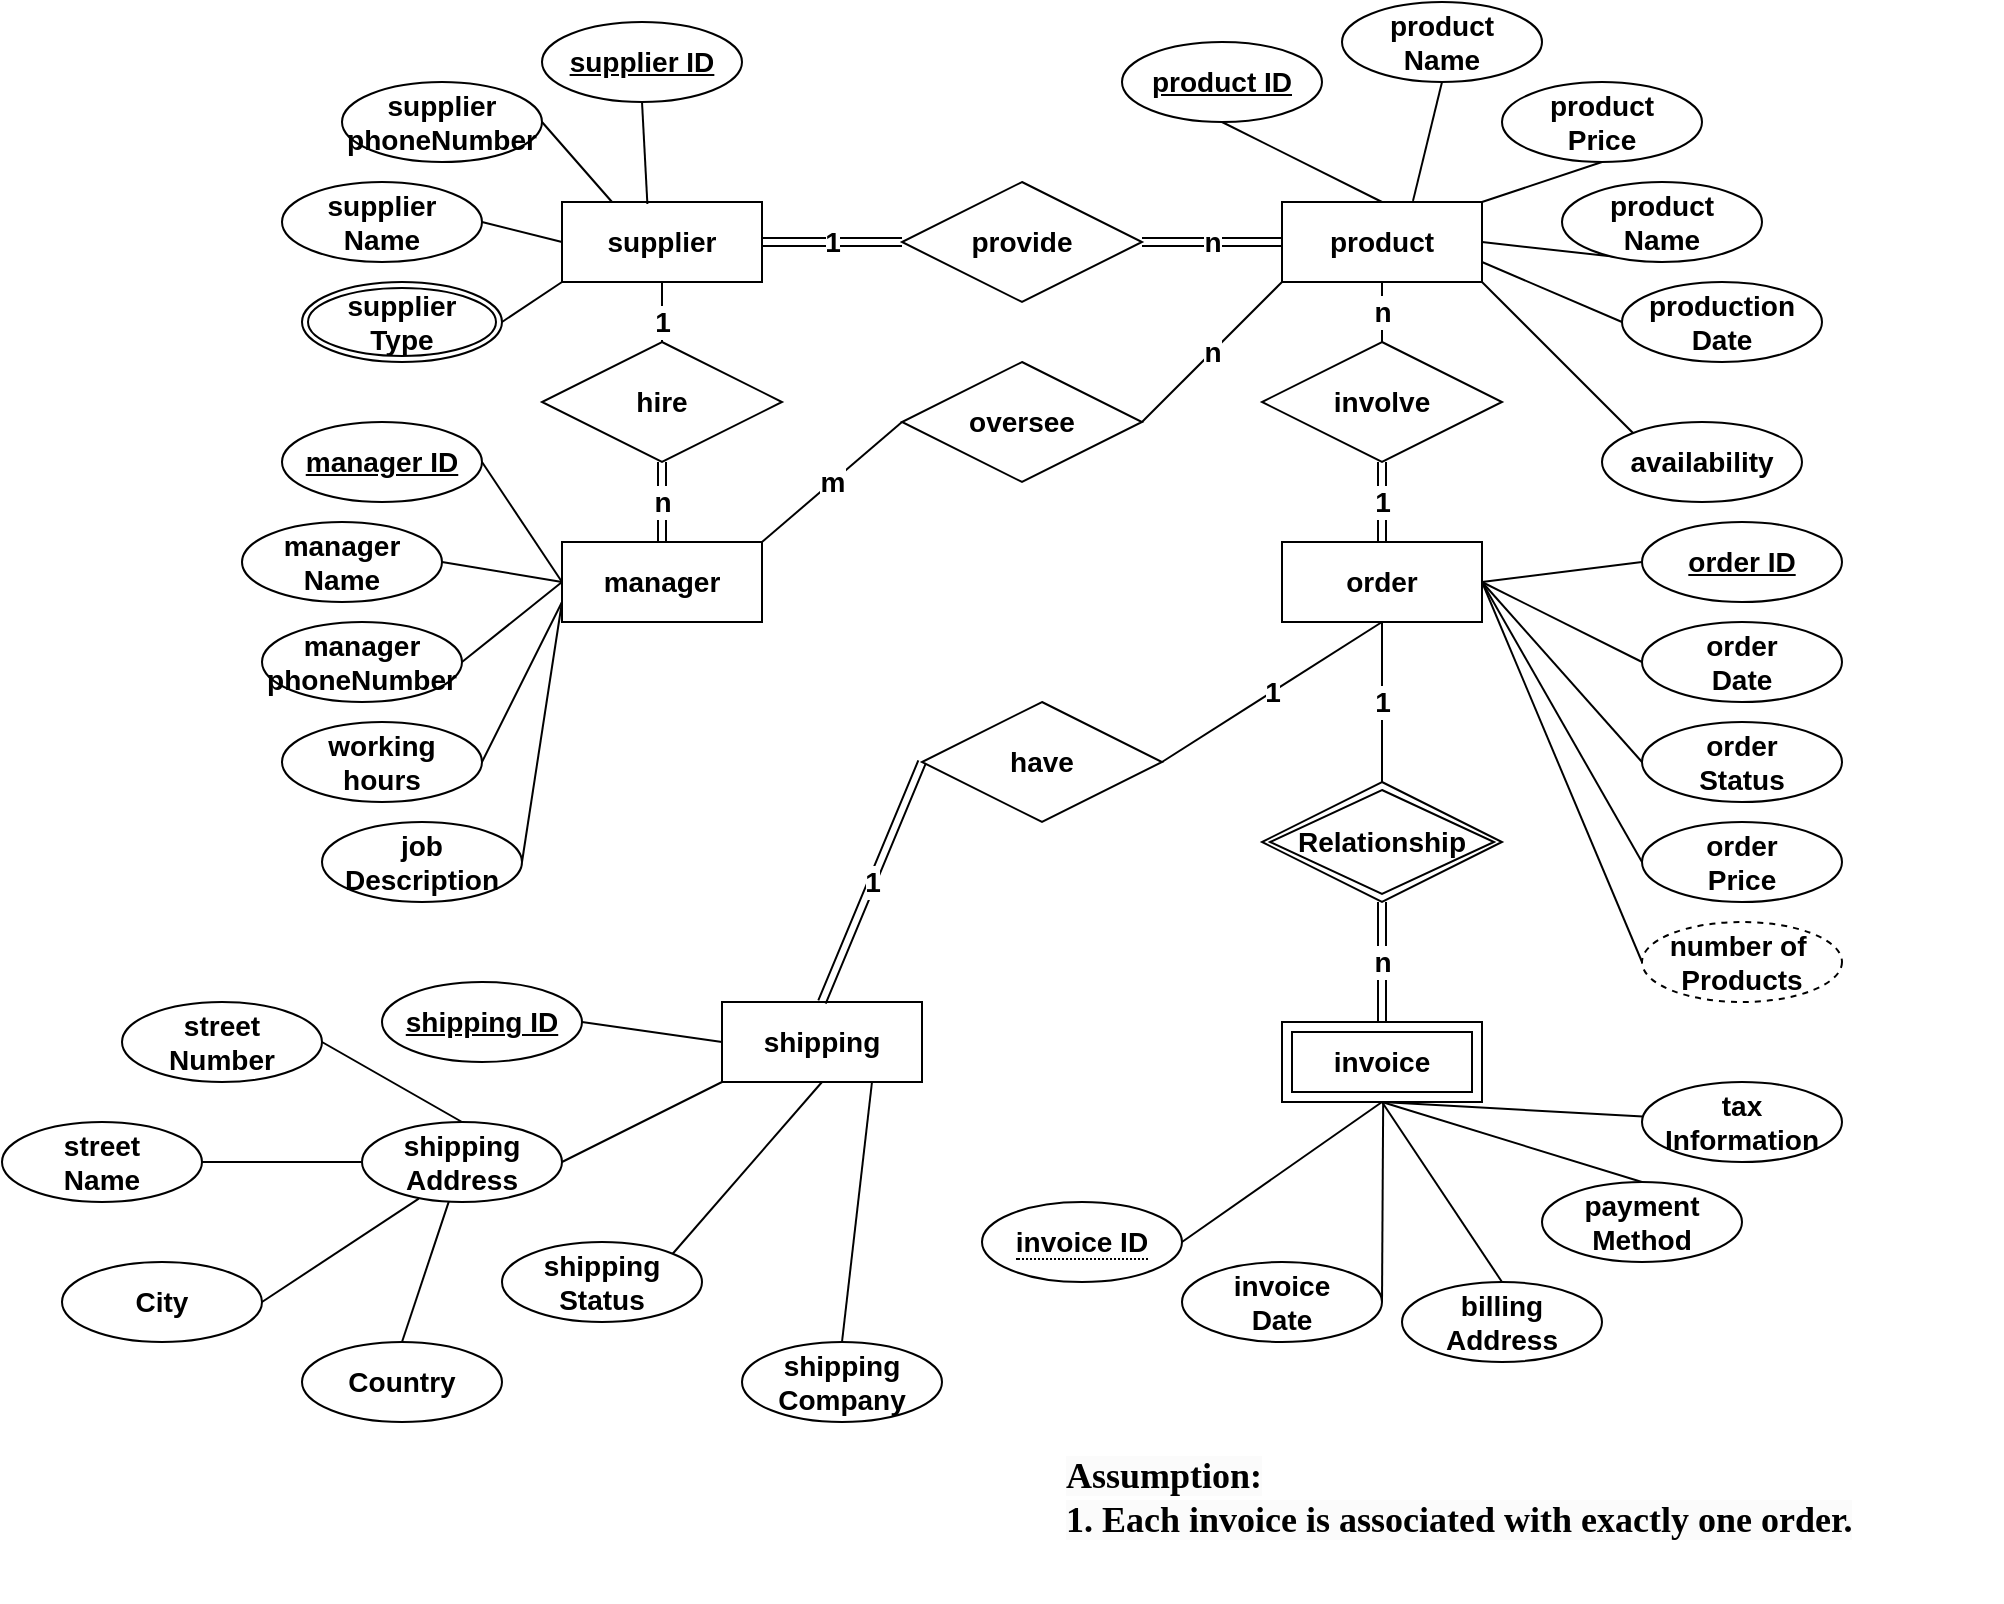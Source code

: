 <mxfile version="21.7.5" type="github" pages="2">
  <diagram id="R2lEEEUBdFMjLlhIrx00" name="Page-1">
    <mxGraphModel dx="2475" dy="772" grid="1" gridSize="10" guides="1" tooltips="1" connect="1" arrows="1" fold="1" page="1" pageScale="1" pageWidth="850" pageHeight="1100" math="0" shadow="0" extFonts="Permanent Marker^https://fonts.googleapis.com/css?family=Permanent+Marker">
      <root>
        <mxCell id="0" />
        <mxCell id="1" parent="0" />
        <mxCell id="DAQjQ1TpRiRI6ORyKptF-26" value="1" style="rounded=0;orthogonalLoop=1;jettySize=auto;html=1;exitX=0.5;exitY=1;exitDx=0;exitDy=0;entryX=0.5;entryY=0;entryDx=0;entryDy=0;endArrow=none;endFill=0;fontStyle=1;fontSize=14;" parent="1" source="DAQjQ1TpRiRI6ORyKptF-2" edge="1">
          <mxGeometry relative="1" as="geometry">
            <mxPoint x="-360" y="280" as="targetPoint" />
          </mxGeometry>
        </mxCell>
        <mxCell id="DAQjQ1TpRiRI6ORyKptF-51" value="1" style="edgeStyle=orthogonalEdgeStyle;rounded=0;orthogonalLoop=1;jettySize=auto;html=1;entryX=0;entryY=0.5;entryDx=0;entryDy=0;endArrow=none;endFill=0;shape=link;fontStyle=1;fontSize=14;" parent="1" source="DAQjQ1TpRiRI6ORyKptF-2" target="DAQjQ1TpRiRI6ORyKptF-8" edge="1">
          <mxGeometry relative="1" as="geometry" />
        </mxCell>
        <mxCell id="DAQjQ1TpRiRI6ORyKptF-2" value="supplier" style="whiteSpace=wrap;html=1;align=center;fontStyle=1;fontSize=14;" parent="1" vertex="1">
          <mxGeometry x="-410" y="200" width="100" height="40" as="geometry" />
        </mxCell>
        <mxCell id="DAQjQ1TpRiRI6ORyKptF-3" value="manager" style="whiteSpace=wrap;html=1;align=center;fontStyle=1;fontSize=14;" parent="1" vertex="1">
          <mxGeometry x="-410" y="370" width="100" height="40" as="geometry" />
        </mxCell>
        <mxCell id="DAQjQ1TpRiRI6ORyKptF-24" value="n" style="rounded=0;orthogonalLoop=1;jettySize=auto;html=1;exitX=0.5;exitY=1;exitDx=0;exitDy=0;endArrow=none;endFill=0;fontStyle=1;fontSize=14;" parent="1" source="DAQjQ1TpRiRI6ORyKptF-4" target="DAQjQ1TpRiRI6ORyKptF-10" edge="1">
          <mxGeometry relative="1" as="geometry" />
        </mxCell>
        <mxCell id="DAQjQ1TpRiRI6ORyKptF-4" value="product" style="whiteSpace=wrap;html=1;align=center;fontStyle=1;fontSize=14;" parent="1" vertex="1">
          <mxGeometry x="-50" y="200" width="100" height="40" as="geometry" />
        </mxCell>
        <mxCell id="DAQjQ1TpRiRI6ORyKptF-17" value="1" style="rounded=0;orthogonalLoop=1;jettySize=auto;html=1;exitX=0.5;exitY=1;exitDx=0;exitDy=0;entryX=1;entryY=0.5;entryDx=0;entryDy=0;endArrow=none;endFill=0;fontStyle=1;fontSize=14;" parent="1" source="DAQjQ1TpRiRI6ORyKptF-5" target="DAQjQ1TpRiRI6ORyKptF-14" edge="1">
          <mxGeometry relative="1" as="geometry" />
        </mxCell>
        <mxCell id="DAQjQ1TpRiRI6ORyKptF-19" value="1" style="rounded=0;orthogonalLoop=1;jettySize=auto;html=1;exitX=0.5;exitY=1;exitDx=0;exitDy=0;endArrow=none;endFill=0;fontStyle=1;fontSize=14;" parent="1" source="DAQjQ1TpRiRI6ORyKptF-5" target="DAQjQ1TpRiRI6ORyKptF-15" edge="1">
          <mxGeometry relative="1" as="geometry" />
        </mxCell>
        <mxCell id="DAQjQ1TpRiRI6ORyKptF-5" value="order" style="whiteSpace=wrap;html=1;align=center;fontStyle=1;fontSize=14;" parent="1" vertex="1">
          <mxGeometry x="-50" y="370" width="100" height="40" as="geometry" />
        </mxCell>
        <mxCell id="DAQjQ1TpRiRI6ORyKptF-6" value="shipping" style="whiteSpace=wrap;html=1;align=center;fontStyle=1;fontSize=14;" parent="1" vertex="1">
          <mxGeometry x="-330" y="600" width="100" height="40" as="geometry" />
        </mxCell>
        <mxCell id="DAQjQ1TpRiRI6ORyKptF-22" value="n" style="rounded=0;orthogonalLoop=1;jettySize=auto;html=1;exitX=1;exitY=0.5;exitDx=0;exitDy=0;entryX=0;entryY=0.5;entryDx=0;entryDy=0;endArrow=none;endFill=0;shape=link;fontStyle=1;fontSize=14;" parent="1" source="DAQjQ1TpRiRI6ORyKptF-8" target="DAQjQ1TpRiRI6ORyKptF-4" edge="1">
          <mxGeometry relative="1" as="geometry" />
        </mxCell>
        <mxCell id="DAQjQ1TpRiRI6ORyKptF-8" value="provide" style="shape=rhombus;perimeter=rhombusPerimeter;whiteSpace=wrap;html=1;align=center;fontStyle=1;fontSize=14;" parent="1" vertex="1">
          <mxGeometry x="-240" y="190" width="120" height="60" as="geometry" />
        </mxCell>
        <mxCell id="DAQjQ1TpRiRI6ORyKptF-27" value="n" style="rounded=0;orthogonalLoop=1;jettySize=auto;html=1;exitX=0.5;exitY=1;exitDx=0;exitDy=0;entryX=0.5;entryY=0;entryDx=0;entryDy=0;endArrow=none;endFill=0;shape=link;fontStyle=1;fontSize=14;" parent="1" source="DAQjQ1TpRiRI6ORyKptF-9" target="DAQjQ1TpRiRI6ORyKptF-3" edge="1">
          <mxGeometry relative="1" as="geometry">
            <mxPoint x="-360" y="340" as="sourcePoint" />
          </mxGeometry>
        </mxCell>
        <mxCell id="DAQjQ1TpRiRI6ORyKptF-9" value="hire" style="shape=rhombus;perimeter=rhombusPerimeter;whiteSpace=wrap;html=1;align=center;fontStyle=1;fontSize=14;" parent="1" vertex="1">
          <mxGeometry x="-420" y="270" width="120" height="60" as="geometry" />
        </mxCell>
        <mxCell id="DAQjQ1TpRiRI6ORyKptF-25" value="1" style="rounded=0;orthogonalLoop=1;jettySize=auto;html=1;exitX=0.5;exitY=1;exitDx=0;exitDy=0;endArrow=none;endFill=0;shape=link;fontStyle=1;fontSize=14;" parent="1" source="DAQjQ1TpRiRI6ORyKptF-10" target="DAQjQ1TpRiRI6ORyKptF-5" edge="1">
          <mxGeometry relative="1" as="geometry" />
        </mxCell>
        <mxCell id="DAQjQ1TpRiRI6ORyKptF-10" value="involve" style="shape=rhombus;perimeter=rhombusPerimeter;whiteSpace=wrap;html=1;align=center;fontStyle=1;fontSize=14;" parent="1" vertex="1">
          <mxGeometry x="-60" y="270" width="120" height="60" as="geometry" />
        </mxCell>
        <mxCell id="DAQjQ1TpRiRI6ORyKptF-12" value="n" style="rounded=0;orthogonalLoop=1;jettySize=auto;html=1;exitX=1;exitY=0.5;exitDx=0;exitDy=0;entryX=0;entryY=1;entryDx=0;entryDy=0;endArrow=none;endFill=0;fontStyle=1;fontSize=14;" parent="1" source="DAQjQ1TpRiRI6ORyKptF-11" target="DAQjQ1TpRiRI6ORyKptF-4" edge="1">
          <mxGeometry relative="1" as="geometry" />
        </mxCell>
        <mxCell id="DAQjQ1TpRiRI6ORyKptF-13" value="m" style="rounded=0;orthogonalLoop=1;jettySize=auto;html=1;exitX=0;exitY=0.5;exitDx=0;exitDy=0;entryX=1;entryY=0;entryDx=0;entryDy=0;endArrow=none;endFill=0;fontStyle=1;fontSize=14;" parent="1" source="DAQjQ1TpRiRI6ORyKptF-11" target="DAQjQ1TpRiRI6ORyKptF-3" edge="1">
          <mxGeometry relative="1" as="geometry" />
        </mxCell>
        <mxCell id="DAQjQ1TpRiRI6ORyKptF-11" value="oversee" style="shape=rhombus;perimeter=rhombusPerimeter;whiteSpace=wrap;html=1;align=center;rotation=0;fontStyle=1;fontSize=14;" parent="1" vertex="1">
          <mxGeometry x="-240" y="280" width="120" height="60" as="geometry" />
        </mxCell>
        <mxCell id="DAQjQ1TpRiRI6ORyKptF-18" value="1" style="rounded=0;orthogonalLoop=1;jettySize=auto;html=1;exitX=0;exitY=0.5;exitDx=0;exitDy=0;entryX=0.5;entryY=0;entryDx=0;entryDy=0;endArrow=none;endFill=0;shape=link;fontStyle=1;fontSize=14;" parent="1" source="DAQjQ1TpRiRI6ORyKptF-14" target="DAQjQ1TpRiRI6ORyKptF-6" edge="1">
          <mxGeometry relative="1" as="geometry" />
        </mxCell>
        <mxCell id="DAQjQ1TpRiRI6ORyKptF-14" value="have" style="shape=rhombus;perimeter=rhombusPerimeter;whiteSpace=wrap;html=1;align=center;rotation=0;fontStyle=1;fontSize=14;" parent="1" vertex="1">
          <mxGeometry x="-230" y="450" width="120" height="60" as="geometry" />
        </mxCell>
        <mxCell id="DAQjQ1TpRiRI6ORyKptF-15" value="Relationship" style="shape=rhombus;double=1;perimeter=rhombusPerimeter;whiteSpace=wrap;html=1;align=center;fontStyle=1;fontSize=14;" parent="1" vertex="1">
          <mxGeometry x="-60" y="490" width="120" height="60" as="geometry" />
        </mxCell>
        <mxCell id="DAQjQ1TpRiRI6ORyKptF-20" value="n" style="rounded=0;orthogonalLoop=1;jettySize=auto;html=1;exitX=0.5;exitY=0;exitDx=0;exitDy=0;entryX=0.5;entryY=1;entryDx=0;entryDy=0;endArrow=none;endFill=0;fontStyle=1;fontSize=14;shape=link;" parent="1" source="DAQjQ1TpRiRI6ORyKptF-16" target="DAQjQ1TpRiRI6ORyKptF-15" edge="1">
          <mxGeometry relative="1" as="geometry">
            <mxPoint as="offset" />
          </mxGeometry>
        </mxCell>
        <mxCell id="DAQjQ1TpRiRI6ORyKptF-16" value="invoice" style="shape=ext;margin=3;double=1;whiteSpace=wrap;html=1;align=center;fontStyle=1;fontSize=14;" parent="1" vertex="1">
          <mxGeometry x="-50" y="610" width="100" height="40" as="geometry" />
        </mxCell>
        <mxCell id="DAQjQ1TpRiRI6ORyKptF-33" style="rounded=0;orthogonalLoop=1;jettySize=auto;html=1;exitX=1;exitY=0.5;exitDx=0;exitDy=0;endArrow=none;endFill=0;entryX=0.25;entryY=0;entryDx=0;entryDy=0;fontStyle=1;fontSize=14;" parent="1" source="DAQjQ1TpRiRI6ORyKptF-28" target="DAQjQ1TpRiRI6ORyKptF-2" edge="1">
          <mxGeometry relative="1" as="geometry">
            <mxPoint x="-360" y="200" as="targetPoint" />
          </mxGeometry>
        </mxCell>
        <mxCell id="DAQjQ1TpRiRI6ORyKptF-28" value="supplier&lt;br style=&quot;font-size: 14px;&quot;&gt;phoneNumber" style="ellipse;whiteSpace=wrap;html=1;align=center;fontStyle=1;fontSize=14;" parent="1" vertex="1">
          <mxGeometry x="-520" y="140" width="100" height="40" as="geometry" />
        </mxCell>
        <mxCell id="DAQjQ1TpRiRI6ORyKptF-32" style="rounded=0;orthogonalLoop=1;jettySize=auto;html=1;exitX=0.5;exitY=1;exitDx=0;exitDy=0;endArrow=none;endFill=0;entryX=0.427;entryY=0.025;entryDx=0;entryDy=0;entryPerimeter=0;fontStyle=1;fontSize=14;" parent="1" source="DAQjQ1TpRiRI6ORyKptF-29" target="DAQjQ1TpRiRI6ORyKptF-2" edge="1">
          <mxGeometry relative="1" as="geometry">
            <mxPoint x="-370" y="190" as="targetPoint" />
          </mxGeometry>
        </mxCell>
        <mxCell id="DAQjQ1TpRiRI6ORyKptF-29" value="supplier ID" style="ellipse;whiteSpace=wrap;html=1;align=center;fontStyle=5;fontSize=14;" parent="1" vertex="1">
          <mxGeometry x="-420" y="110" width="100" height="40" as="geometry" />
        </mxCell>
        <mxCell id="DAQjQ1TpRiRI6ORyKptF-34" style="rounded=0;orthogonalLoop=1;jettySize=auto;html=1;exitX=1;exitY=0.5;exitDx=0;exitDy=0;entryX=0;entryY=0.5;entryDx=0;entryDy=0;endArrow=none;endFill=0;fontStyle=1;fontSize=14;" parent="1" source="DAQjQ1TpRiRI6ORyKptF-30" target="DAQjQ1TpRiRI6ORyKptF-2" edge="1">
          <mxGeometry relative="1" as="geometry" />
        </mxCell>
        <mxCell id="DAQjQ1TpRiRI6ORyKptF-30" value="supplier&lt;br style=&quot;font-size: 14px;&quot;&gt;Name" style="ellipse;whiteSpace=wrap;html=1;align=center;fontStyle=1;fontSize=14;" parent="1" vertex="1">
          <mxGeometry x="-550" y="190" width="100" height="40" as="geometry" />
        </mxCell>
        <mxCell id="DAQjQ1TpRiRI6ORyKptF-35" style="rounded=0;orthogonalLoop=1;jettySize=auto;html=1;exitX=1;exitY=0.5;exitDx=0;exitDy=0;entryX=0;entryY=1;entryDx=0;entryDy=0;endArrow=none;endFill=0;fontStyle=1;fontSize=14;" parent="1" target="DAQjQ1TpRiRI6ORyKptF-2" edge="1">
          <mxGeometry relative="1" as="geometry">
            <mxPoint x="-440" y="260" as="sourcePoint" />
          </mxGeometry>
        </mxCell>
        <mxCell id="DAQjQ1TpRiRI6ORyKptF-58" style="rounded=0;orthogonalLoop=1;jettySize=auto;html=1;exitX=1;exitY=0.5;exitDx=0;exitDy=0;entryX=0;entryY=0.5;entryDx=0;entryDy=0;endArrow=none;endFill=0;fontStyle=1;fontSize=14;" parent="1" source="DAQjQ1TpRiRI6ORyKptF-45" target="DAQjQ1TpRiRI6ORyKptF-3" edge="1">
          <mxGeometry relative="1" as="geometry" />
        </mxCell>
        <mxCell id="DAQjQ1TpRiRI6ORyKptF-45" value="manager ID" style="ellipse;whiteSpace=wrap;html=1;align=center;fontStyle=5;fontSize=14;" parent="1" vertex="1">
          <mxGeometry x="-550" y="310" width="100" height="40" as="geometry" />
        </mxCell>
        <mxCell id="DAQjQ1TpRiRI6ORyKptF-59" style="rounded=0;orthogonalLoop=1;jettySize=auto;html=1;exitX=1;exitY=0.5;exitDx=0;exitDy=0;endArrow=none;endFill=0;fontStyle=1;fontSize=14;" parent="1" source="DAQjQ1TpRiRI6ORyKptF-46" edge="1">
          <mxGeometry relative="1" as="geometry">
            <mxPoint x="-410" y="390" as="targetPoint" />
          </mxGeometry>
        </mxCell>
        <mxCell id="DAQjQ1TpRiRI6ORyKptF-46" value="manager&lt;br style=&quot;font-size: 14px;&quot;&gt;Name" style="ellipse;whiteSpace=wrap;html=1;align=center;fontStyle=1;fontSize=14;" parent="1" vertex="1">
          <mxGeometry x="-570" y="360" width="100" height="40" as="geometry" />
        </mxCell>
        <mxCell id="DAQjQ1TpRiRI6ORyKptF-60" style="rounded=0;orthogonalLoop=1;jettySize=auto;html=1;exitX=1;exitY=0.5;exitDx=0;exitDy=0;endArrow=none;endFill=0;fontStyle=1;fontSize=14;" parent="1" source="DAQjQ1TpRiRI6ORyKptF-47" edge="1">
          <mxGeometry relative="1" as="geometry">
            <mxPoint x="-410" y="390" as="targetPoint" />
          </mxGeometry>
        </mxCell>
        <mxCell id="DAQjQ1TpRiRI6ORyKptF-47" value="manager&lt;br style=&quot;font-size: 14px;&quot;&gt;phoneNumber" style="ellipse;whiteSpace=wrap;html=1;align=center;fontStyle=1;fontSize=14;" parent="1" vertex="1">
          <mxGeometry x="-560" y="410" width="100" height="40" as="geometry" />
        </mxCell>
        <mxCell id="DAQjQ1TpRiRI6ORyKptF-61" style="rounded=0;orthogonalLoop=1;jettySize=auto;html=1;exitX=1;exitY=0.5;exitDx=0;exitDy=0;endArrow=none;endFill=0;fontStyle=1;fontSize=14;" parent="1" source="DAQjQ1TpRiRI6ORyKptF-48" edge="1">
          <mxGeometry relative="1" as="geometry">
            <mxPoint x="-410" y="400" as="targetPoint" />
          </mxGeometry>
        </mxCell>
        <mxCell id="DAQjQ1TpRiRI6ORyKptF-48" value="working&lt;br style=&quot;font-size: 14px;&quot;&gt;hours" style="ellipse;whiteSpace=wrap;html=1;align=center;fontStyle=1;fontSize=14;" parent="1" vertex="1">
          <mxGeometry x="-550" y="460" width="100" height="40" as="geometry" />
        </mxCell>
        <mxCell id="DAQjQ1TpRiRI6ORyKptF-62" style="rounded=0;orthogonalLoop=1;jettySize=auto;html=1;exitX=1;exitY=0.5;exitDx=0;exitDy=0;endArrow=none;endFill=0;fontStyle=1;fontSize=14;" parent="1" source="DAQjQ1TpRiRI6ORyKptF-49" edge="1">
          <mxGeometry relative="1" as="geometry">
            <mxPoint x="-410" y="400" as="targetPoint" />
          </mxGeometry>
        </mxCell>
        <mxCell id="DAQjQ1TpRiRI6ORyKptF-49" value="job&lt;br style=&quot;font-size: 14px;&quot;&gt;Description" style="ellipse;whiteSpace=wrap;html=1;align=center;fontStyle=1;fontSize=14;" parent="1" vertex="1">
          <mxGeometry x="-530" y="510" width="100" height="40" as="geometry" />
        </mxCell>
        <mxCell id="DAQjQ1TpRiRI6ORyKptF-71" style="rounded=0;orthogonalLoop=1;jettySize=auto;html=1;exitX=0.5;exitY=1;exitDx=0;exitDy=0;entryX=0.5;entryY=0;entryDx=0;entryDy=0;endArrow=none;endFill=0;fontStyle=1;fontSize=14;" parent="1" source="DAQjQ1TpRiRI6ORyKptF-64" target="DAQjQ1TpRiRI6ORyKptF-4" edge="1">
          <mxGeometry relative="1" as="geometry" />
        </mxCell>
        <mxCell id="DAQjQ1TpRiRI6ORyKptF-64" value="product ID" style="ellipse;whiteSpace=wrap;html=1;align=center;fontStyle=5;fontSize=14;" parent="1" vertex="1">
          <mxGeometry x="-130" y="120" width="100" height="40" as="geometry" />
        </mxCell>
        <mxCell id="DAQjQ1TpRiRI6ORyKptF-72" style="rounded=0;orthogonalLoop=1;jettySize=auto;html=1;exitX=0.5;exitY=1;exitDx=0;exitDy=0;endArrow=none;endFill=0;entryX=0.655;entryY=-0.014;entryDx=0;entryDy=0;entryPerimeter=0;fontStyle=1;fontSize=14;" parent="1" source="DAQjQ1TpRiRI6ORyKptF-66" target="DAQjQ1TpRiRI6ORyKptF-4" edge="1">
          <mxGeometry relative="1" as="geometry">
            <mxPoint y="200" as="targetPoint" />
            <mxPoint x="20" y="140" as="sourcePoint" />
          </mxGeometry>
        </mxCell>
        <mxCell id="DAQjQ1TpRiRI6ORyKptF-66" value="product&lt;br style=&quot;font-size: 14px;&quot;&gt;Name" style="ellipse;whiteSpace=wrap;html=1;align=center;fontStyle=1;fontSize=14;" parent="1" vertex="1">
          <mxGeometry x="-20" y="100" width="100" height="40" as="geometry" />
        </mxCell>
        <mxCell id="DAQjQ1TpRiRI6ORyKptF-76" style="rounded=0;orthogonalLoop=1;jettySize=auto;html=1;exitX=0.5;exitY=1;exitDx=0;exitDy=0;endArrow=none;endFill=0;entryX=1;entryY=1;entryDx=0;entryDy=0;fontStyle=1;fontSize=14;" parent="1" source="DAQjQ1TpRiRI6ORyKptF-67" target="DAQjQ1TpRiRI6ORyKptF-4" edge="1">
          <mxGeometry relative="1" as="geometry">
            <mxPoint x="50" y="210" as="targetPoint" />
          </mxGeometry>
        </mxCell>
        <mxCell id="DAQjQ1TpRiRI6ORyKptF-67" value="availability" style="ellipse;whiteSpace=wrap;html=1;align=center;fontStyle=1;fontSize=14;" parent="1" vertex="1">
          <mxGeometry x="110" y="310" width="100" height="40" as="geometry" />
        </mxCell>
        <mxCell id="DAQjQ1TpRiRI6ORyKptF-73" style="rounded=0;orthogonalLoop=1;jettySize=auto;html=1;exitX=0.5;exitY=1;exitDx=0;exitDy=0;endArrow=none;endFill=0;fontStyle=1;fontSize=14;" parent="1" source="DAQjQ1TpRiRI6ORyKptF-68" edge="1">
          <mxGeometry relative="1" as="geometry">
            <mxPoint x="50" y="200" as="targetPoint" />
          </mxGeometry>
        </mxCell>
        <mxCell id="DAQjQ1TpRiRI6ORyKptF-68" value="product&lt;br style=&quot;font-size: 14px;&quot;&gt;Price" style="ellipse;whiteSpace=wrap;html=1;align=center;fontStyle=1;fontSize=14;" parent="1" vertex="1">
          <mxGeometry x="60" y="140" width="100" height="40" as="geometry" />
        </mxCell>
        <mxCell id="DAQjQ1TpRiRI6ORyKptF-74" style="rounded=0;orthogonalLoop=1;jettySize=auto;html=1;exitX=0.5;exitY=1;exitDx=0;exitDy=0;entryX=1;entryY=0.5;entryDx=0;entryDy=0;endArrow=none;endFill=0;fontStyle=1;fontSize=14;" parent="1" source="DAQjQ1TpRiRI6ORyKptF-69" target="DAQjQ1TpRiRI6ORyKptF-4" edge="1">
          <mxGeometry relative="1" as="geometry" />
        </mxCell>
        <mxCell id="DAQjQ1TpRiRI6ORyKptF-69" value="product&lt;br style=&quot;font-size: 14px;&quot;&gt;Name" style="ellipse;whiteSpace=wrap;html=1;align=center;fontStyle=1;fontSize=14;" parent="1" vertex="1">
          <mxGeometry x="90" y="190" width="100" height="40" as="geometry" />
        </mxCell>
        <mxCell id="DAQjQ1TpRiRI6ORyKptF-75" style="rounded=0;orthogonalLoop=1;jettySize=auto;html=1;exitX=0;exitY=0.5;exitDx=0;exitDy=0;endArrow=none;endFill=0;fontStyle=1;fontSize=14;" parent="1" source="DAQjQ1TpRiRI6ORyKptF-70" edge="1">
          <mxGeometry relative="1" as="geometry">
            <mxPoint x="50" y="230" as="targetPoint" />
            <mxPoint x="170" y="300" as="sourcePoint" />
          </mxGeometry>
        </mxCell>
        <mxCell id="DAQjQ1TpRiRI6ORyKptF-70" value="production&lt;br style=&quot;font-size: 14px;&quot;&gt;Date" style="ellipse;whiteSpace=wrap;html=1;align=center;fontStyle=1;fontSize=14;" parent="1" vertex="1">
          <mxGeometry x="120" y="240" width="100" height="40" as="geometry" />
        </mxCell>
        <mxCell id="DAQjQ1TpRiRI6ORyKptF-84" style="rounded=0;orthogonalLoop=1;jettySize=auto;html=1;exitX=0;exitY=0.5;exitDx=0;exitDy=0;entryX=1;entryY=0.5;entryDx=0;entryDy=0;endArrow=none;endFill=0;fontStyle=1;fontSize=14;" parent="1" source="DAQjQ1TpRiRI6ORyKptF-78" target="DAQjQ1TpRiRI6ORyKptF-5" edge="1">
          <mxGeometry relative="1" as="geometry" />
        </mxCell>
        <mxCell id="DAQjQ1TpRiRI6ORyKptF-78" value="order ID" style="ellipse;whiteSpace=wrap;html=1;align=center;fontStyle=5;fontSize=14;" parent="1" vertex="1">
          <mxGeometry x="130" y="360" width="100" height="40" as="geometry" />
        </mxCell>
        <mxCell id="DAQjQ1TpRiRI6ORyKptF-87" style="rounded=0;orthogonalLoop=1;jettySize=auto;html=1;exitX=0;exitY=0.5;exitDx=0;exitDy=0;entryX=1;entryY=0.5;entryDx=0;entryDy=0;endArrow=none;endFill=0;fontStyle=1;fontSize=14;" parent="1" source="DAQjQ1TpRiRI6ORyKptF-80" target="DAQjQ1TpRiRI6ORyKptF-5" edge="1">
          <mxGeometry relative="1" as="geometry" />
        </mxCell>
        <mxCell id="DAQjQ1TpRiRI6ORyKptF-80" value="order&lt;br style=&quot;font-size: 14px;&quot;&gt;Date" style="ellipse;whiteSpace=wrap;html=1;align=center;fontStyle=1;fontSize=14;" parent="1" vertex="1">
          <mxGeometry x="130" y="410" width="100" height="40" as="geometry" />
        </mxCell>
        <mxCell id="DAQjQ1TpRiRI6ORyKptF-88" style="rounded=0;orthogonalLoop=1;jettySize=auto;html=1;exitX=0;exitY=0.5;exitDx=0;exitDy=0;entryX=1;entryY=0.5;entryDx=0;entryDy=0;endArrow=none;endFill=0;fontStyle=1;fontSize=14;" parent="1" source="DAQjQ1TpRiRI6ORyKptF-81" target="DAQjQ1TpRiRI6ORyKptF-5" edge="1">
          <mxGeometry relative="1" as="geometry" />
        </mxCell>
        <mxCell id="DAQjQ1TpRiRI6ORyKptF-81" value="order&lt;br style=&quot;font-size: 14px;&quot;&gt;Status" style="ellipse;whiteSpace=wrap;html=1;align=center;fontStyle=1;fontSize=14;" parent="1" vertex="1">
          <mxGeometry x="130" y="460" width="100" height="40" as="geometry" />
        </mxCell>
        <mxCell id="DAQjQ1TpRiRI6ORyKptF-89" style="rounded=0;orthogonalLoop=1;jettySize=auto;html=1;exitX=0;exitY=0.5;exitDx=0;exitDy=0;entryX=1;entryY=0.5;entryDx=0;entryDy=0;endArrow=none;endFill=0;fontStyle=1;fontSize=14;" parent="1" source="DAQjQ1TpRiRI6ORyKptF-82" target="DAQjQ1TpRiRI6ORyKptF-5" edge="1">
          <mxGeometry relative="1" as="geometry" />
        </mxCell>
        <mxCell id="DAQjQ1TpRiRI6ORyKptF-82" value="order&lt;br style=&quot;font-size: 14px;&quot;&gt;Price" style="ellipse;whiteSpace=wrap;html=1;align=center;fontStyle=1;fontSize=14;" parent="1" vertex="1">
          <mxGeometry x="130" y="510" width="100" height="40" as="geometry" />
        </mxCell>
        <mxCell id="DAQjQ1TpRiRI6ORyKptF-90" style="rounded=0;orthogonalLoop=1;jettySize=auto;html=1;exitX=0;exitY=0.5;exitDx=0;exitDy=0;entryX=1;entryY=0.5;entryDx=0;entryDy=0;endArrow=none;endFill=0;fontStyle=1;fontSize=14;" parent="1" source="DAQjQ1TpRiRI6ORyKptF-83" target="DAQjQ1TpRiRI6ORyKptF-5" edge="1">
          <mxGeometry relative="1" as="geometry" />
        </mxCell>
        <mxCell id="DAQjQ1TpRiRI6ORyKptF-83" value="number of&amp;nbsp;&lt;br style=&quot;font-size: 14px;&quot;&gt;Products" style="ellipse;whiteSpace=wrap;html=1;align=center;dashed=1;fontStyle=1;fontSize=14;" parent="1" vertex="1">
          <mxGeometry x="130" y="560" width="100" height="40" as="geometry" />
        </mxCell>
        <mxCell id="DAQjQ1TpRiRI6ORyKptF-97" style="rounded=0;orthogonalLoop=1;jettySize=auto;html=1;exitX=1;exitY=0.5;exitDx=0;exitDy=0;entryX=0.5;entryY=1;entryDx=0;entryDy=0;endArrow=none;endFill=0;fontStyle=1;fontSize=14;" parent="1" source="DAQjQ1TpRiRI6ORyKptF-92" target="DAQjQ1TpRiRI6ORyKptF-16" edge="1">
          <mxGeometry relative="1" as="geometry" />
        </mxCell>
        <mxCell id="DAQjQ1TpRiRI6ORyKptF-92" value="&lt;span style=&quot;border-bottom: 1px dotted; font-size: 14px;&quot;&gt;invoice ID&lt;/span&gt;" style="ellipse;whiteSpace=wrap;html=1;align=center;fontStyle=1;fontSize=14;" parent="1" vertex="1">
          <mxGeometry x="-200" y="700" width="100" height="40" as="geometry" />
        </mxCell>
        <mxCell id="DAQjQ1TpRiRI6ORyKptF-98" style="rounded=0;orthogonalLoop=1;jettySize=auto;html=1;exitX=1;exitY=0.5;exitDx=0;exitDy=0;endArrow=none;endFill=0;fontStyle=1;fontSize=14;" parent="1" source="DAQjQ1TpRiRI6ORyKptF-93" edge="1">
          <mxGeometry relative="1" as="geometry">
            <mxPoint x="0.588" y="650" as="targetPoint" />
          </mxGeometry>
        </mxCell>
        <mxCell id="DAQjQ1TpRiRI6ORyKptF-93" value="invoice&lt;br style=&quot;font-size: 14px;&quot;&gt;Date" style="ellipse;whiteSpace=wrap;html=1;align=center;fontStyle=1;fontSize=14;" parent="1" vertex="1">
          <mxGeometry x="-100" y="730" width="100" height="40" as="geometry" />
        </mxCell>
        <mxCell id="DAQjQ1TpRiRI6ORyKptF-99" style="rounded=0;orthogonalLoop=1;jettySize=auto;html=1;exitX=0.5;exitY=0;exitDx=0;exitDy=0;entryX=0.5;entryY=1;entryDx=0;entryDy=0;endArrow=none;endFill=0;fontStyle=1;fontSize=14;" parent="1" source="DAQjQ1TpRiRI6ORyKptF-94" target="DAQjQ1TpRiRI6ORyKptF-16" edge="1">
          <mxGeometry relative="1" as="geometry" />
        </mxCell>
        <mxCell id="DAQjQ1TpRiRI6ORyKptF-94" value="billing&lt;br style=&quot;font-size: 14px;&quot;&gt;Address" style="ellipse;whiteSpace=wrap;html=1;align=center;fontStyle=1;fontSize=14;" parent="1" vertex="1">
          <mxGeometry x="10" y="740" width="100" height="40" as="geometry" />
        </mxCell>
        <mxCell id="DAQjQ1TpRiRI6ORyKptF-100" style="rounded=0;orthogonalLoop=1;jettySize=auto;html=1;exitX=0.5;exitY=0;exitDx=0;exitDy=0;entryX=0.5;entryY=1;entryDx=0;entryDy=0;endArrow=none;endFill=0;fontStyle=1;fontSize=14;" parent="1" source="DAQjQ1TpRiRI6ORyKptF-95" target="DAQjQ1TpRiRI6ORyKptF-16" edge="1">
          <mxGeometry relative="1" as="geometry" />
        </mxCell>
        <mxCell id="DAQjQ1TpRiRI6ORyKptF-95" value="payment&lt;br style=&quot;font-size: 14px;&quot;&gt;Method" style="ellipse;whiteSpace=wrap;html=1;align=center;fontStyle=1;fontSize=14;" parent="1" vertex="1">
          <mxGeometry x="80" y="690" width="100" height="40" as="geometry" />
        </mxCell>
        <mxCell id="DAQjQ1TpRiRI6ORyKptF-101" style="rounded=0;orthogonalLoop=1;jettySize=auto;html=1;entryX=0.5;entryY=1;entryDx=0;entryDy=0;endArrow=none;endFill=0;fontStyle=1;fontSize=14;" parent="1" source="DAQjQ1TpRiRI6ORyKptF-96" target="DAQjQ1TpRiRI6ORyKptF-16" edge="1">
          <mxGeometry relative="1" as="geometry" />
        </mxCell>
        <mxCell id="DAQjQ1TpRiRI6ORyKptF-96" value="tax&lt;br style=&quot;font-size: 14px;&quot;&gt;Information" style="ellipse;whiteSpace=wrap;html=1;align=center;fontStyle=1;fontSize=14;" parent="1" vertex="1">
          <mxGeometry x="130" y="640" width="100" height="40" as="geometry" />
        </mxCell>
        <mxCell id="DAQjQ1TpRiRI6ORyKptF-108" style="rounded=0;orthogonalLoop=1;jettySize=auto;html=1;exitX=1;exitY=0.5;exitDx=0;exitDy=0;entryX=0;entryY=0.5;entryDx=0;entryDy=0;endArrow=none;endFill=0;fontStyle=1;fontSize=14;" parent="1" source="DAQjQ1TpRiRI6ORyKptF-102" target="DAQjQ1TpRiRI6ORyKptF-6" edge="1">
          <mxGeometry relative="1" as="geometry" />
        </mxCell>
        <mxCell id="DAQjQ1TpRiRI6ORyKptF-102" value="shipping ID" style="ellipse;whiteSpace=wrap;html=1;align=center;fontStyle=5;fontSize=14;" parent="1" vertex="1">
          <mxGeometry x="-500" y="590" width="100" height="40" as="geometry" />
        </mxCell>
        <mxCell id="DAQjQ1TpRiRI6ORyKptF-109" style="rounded=0;orthogonalLoop=1;jettySize=auto;html=1;exitX=1;exitY=0.5;exitDx=0;exitDy=0;entryX=0;entryY=1;entryDx=0;entryDy=0;endArrow=none;endFill=0;fontStyle=1;fontSize=14;" parent="1" source="DAQjQ1TpRiRI6ORyKptF-103" target="DAQjQ1TpRiRI6ORyKptF-6" edge="1">
          <mxGeometry relative="1" as="geometry" />
        </mxCell>
        <mxCell id="DAQjQ1TpRiRI6ORyKptF-103" value="shipping&lt;br style=&quot;font-size: 14px;&quot;&gt;Address" style="ellipse;whiteSpace=wrap;html=1;align=center;fontStyle=1;fontSize=14;" parent="1" vertex="1">
          <mxGeometry x="-510" y="660" width="100" height="40" as="geometry" />
        </mxCell>
        <mxCell id="DAQjQ1TpRiRI6ORyKptF-115" style="rounded=0;orthogonalLoop=1;jettySize=auto;html=1;exitX=1;exitY=0.5;exitDx=0;exitDy=0;entryX=0.5;entryY=0;entryDx=0;entryDy=0;endArrow=none;endFill=0;fontStyle=1;fontSize=14;" parent="1" source="DAQjQ1TpRiRI6ORyKptF-104" target="DAQjQ1TpRiRI6ORyKptF-103" edge="1">
          <mxGeometry relative="1" as="geometry" />
        </mxCell>
        <mxCell id="DAQjQ1TpRiRI6ORyKptF-104" value="street&lt;br style=&quot;font-size: 14px;&quot;&gt;Number" style="ellipse;whiteSpace=wrap;html=1;align=center;fontStyle=1;fontSize=14;" parent="1" vertex="1">
          <mxGeometry x="-630" y="600" width="100" height="40" as="geometry" />
        </mxCell>
        <mxCell id="DAQjQ1TpRiRI6ORyKptF-110" style="rounded=0;orthogonalLoop=1;jettySize=auto;html=1;exitX=1;exitY=0;exitDx=0;exitDy=0;entryX=0.5;entryY=1;entryDx=0;entryDy=0;endArrow=none;endFill=0;fontStyle=1;fontSize=14;" parent="1" source="DAQjQ1TpRiRI6ORyKptF-105" target="DAQjQ1TpRiRI6ORyKptF-6" edge="1">
          <mxGeometry relative="1" as="geometry" />
        </mxCell>
        <mxCell id="DAQjQ1TpRiRI6ORyKptF-105" value="shipping&lt;br style=&quot;font-size: 14px;&quot;&gt;Status" style="ellipse;whiteSpace=wrap;html=1;align=center;fontStyle=1;fontSize=14;" parent="1" vertex="1">
          <mxGeometry x="-440" y="720" width="100" height="40" as="geometry" />
        </mxCell>
        <mxCell id="DAQjQ1TpRiRI6ORyKptF-112" style="rounded=0;orthogonalLoop=1;jettySize=auto;html=1;exitX=0.5;exitY=0;exitDx=0;exitDy=0;entryX=0.75;entryY=1;entryDx=0;entryDy=0;endArrow=none;endFill=0;fontStyle=1;fontSize=14;" parent="1" source="DAQjQ1TpRiRI6ORyKptF-106" target="DAQjQ1TpRiRI6ORyKptF-6" edge="1">
          <mxGeometry relative="1" as="geometry" />
        </mxCell>
        <mxCell id="DAQjQ1TpRiRI6ORyKptF-106" value="shipping&lt;br style=&quot;font-size: 14px;&quot;&gt;Company" style="ellipse;whiteSpace=wrap;html=1;align=center;fontStyle=1;fontSize=14;" parent="1" vertex="1">
          <mxGeometry x="-320" y="770" width="100" height="40" as="geometry" />
        </mxCell>
        <mxCell id="DAQjQ1TpRiRI6ORyKptF-116" style="rounded=0;orthogonalLoop=1;jettySize=auto;html=1;exitX=1;exitY=0.5;exitDx=0;exitDy=0;entryX=0;entryY=0.5;entryDx=0;entryDy=0;endArrow=none;endFill=0;fontStyle=1;fontSize=14;" parent="1" source="DAQjQ1TpRiRI6ORyKptF-107" target="DAQjQ1TpRiRI6ORyKptF-103" edge="1">
          <mxGeometry relative="1" as="geometry" />
        </mxCell>
        <mxCell id="DAQjQ1TpRiRI6ORyKptF-107" value="street&lt;br style=&quot;font-size: 14px;&quot;&gt;Name" style="ellipse;whiteSpace=wrap;html=1;align=center;fontStyle=1;fontSize=14;" parent="1" vertex="1">
          <mxGeometry x="-690" y="660" width="100" height="40" as="geometry" />
        </mxCell>
        <mxCell id="DAQjQ1TpRiRI6ORyKptF-117" style="rounded=0;orthogonalLoop=1;jettySize=auto;html=1;exitX=1;exitY=0.5;exitDx=0;exitDy=0;entryX=0.284;entryY=0.957;entryDx=0;entryDy=0;entryPerimeter=0;endArrow=none;endFill=0;fontStyle=1;fontSize=14;" parent="1" source="DAQjQ1TpRiRI6ORyKptF-113" target="DAQjQ1TpRiRI6ORyKptF-103" edge="1">
          <mxGeometry relative="1" as="geometry" />
        </mxCell>
        <mxCell id="DAQjQ1TpRiRI6ORyKptF-113" value="City" style="ellipse;whiteSpace=wrap;html=1;align=center;fontStyle=1;fontSize=14;" parent="1" vertex="1">
          <mxGeometry x="-660" y="730" width="100" height="40" as="geometry" />
        </mxCell>
        <mxCell id="DAQjQ1TpRiRI6ORyKptF-118" style="rounded=0;orthogonalLoop=1;jettySize=auto;html=1;exitX=0.5;exitY=0;exitDx=0;exitDy=0;endArrow=none;endFill=0;fontStyle=1;fontSize=14;" parent="1" source="DAQjQ1TpRiRI6ORyKptF-114" target="DAQjQ1TpRiRI6ORyKptF-103" edge="1">
          <mxGeometry relative="1" as="geometry" />
        </mxCell>
        <mxCell id="DAQjQ1TpRiRI6ORyKptF-114" value="Country" style="ellipse;whiteSpace=wrap;html=1;align=center;fontStyle=1;fontSize=14;" parent="1" vertex="1">
          <mxGeometry x="-540" y="770" width="100" height="40" as="geometry" />
        </mxCell>
        <mxCell id="DAQjQ1TpRiRI6ORyKptF-119" value="supplier&lt;br style=&quot;border-color: var(--border-color); font-size: 14px;&quot;&gt;Type" style="ellipse;shape=doubleEllipse;margin=3;whiteSpace=wrap;html=1;align=center;fontStyle=1;fontSize=14;" parent="1" vertex="1">
          <mxGeometry x="-540" y="240" width="100" height="40" as="geometry" />
        </mxCell>
        <mxCell id="RxwnrhsAcMO1KqGrOzZN-2" value="&lt;font style=&quot;font-size: 18px;&quot; face=&quot;Times New Roman&quot;&gt;&lt;b&gt;&lt;span style=&quot;color: rgb(0, 0, 0); font-style: normal; font-variant-ligatures: normal; font-variant-caps: normal; letter-spacing: normal; orphans: 2; text-align: left; text-indent: 0px; text-transform: none; widows: 2; word-spacing: 0px; -webkit-text-stroke-width: 0px; background-color: rgb(251, 251, 251); text-decoration-thickness: initial; text-decoration-style: initial; text-decoration-color: initial; float: none; display: inline !important;&quot;&gt;Assumption:&lt;/span&gt;&lt;br style=&quot;border-color: var(--border-color); color: rgb(0, 0, 0); font-style: normal; font-variant-ligatures: normal; font-variant-caps: normal; letter-spacing: normal; orphans: 2; text-align: left; text-indent: 0px; text-transform: none; widows: 2; word-spacing: 0px; -webkit-text-stroke-width: 0px; background-color: rgb(251, 251, 251); text-decoration-thickness: initial; text-decoration-style: initial; text-decoration-color: initial;&quot;&gt;&lt;span style=&quot;color: rgb(0, 0, 0); font-style: normal; font-variant-ligatures: normal; font-variant-caps: normal; letter-spacing: normal; orphans: 2; text-align: left; text-indent: 0px; text-transform: none; widows: 2; word-spacing: 0px; -webkit-text-stroke-width: 0px; background-color: rgb(251, 251, 251); text-decoration-thickness: initial; text-decoration-style: initial; text-decoration-color: initial; float: none; display: inline !important;&quot;&gt;1.&amp;nbsp;Each invoice is associated with exactly one order.&lt;/span&gt;&lt;/b&gt;&lt;/font&gt;" style="text;whiteSpace=wrap;html=1;" vertex="1" parent="1">
          <mxGeometry x="-160" y="820" width="470" height="80" as="geometry" />
        </mxCell>
      </root>
    </mxGraphModel>
  </diagram>
  <diagram id="j4-WdlN-0zM2b-P92iRE" name="第 2 页">
    <mxGraphModel dx="2204" dy="754" grid="1" gridSize="10" guides="1" tooltips="1" connect="1" arrows="1" fold="1" page="1" pageScale="1" pageWidth="827" pageHeight="1169" math="0" shadow="0">
      <root>
        <mxCell id="0" />
        <mxCell id="1" parent="0" />
        <mxCell id="NQivHWv8NJAynQUg9TfU-24" style="rounded=0;orthogonalLoop=1;jettySize=auto;html=1;entryX=0;entryY=0.5;entryDx=0;entryDy=0;endArrow=none;endFill=0;shape=link;strokeColor=#dc0909;" edge="1" parent="1" target="NQivHWv8NJAynQUg9TfU-23">
          <mxGeometry relative="1" as="geometry">
            <mxPoint x="330" y="250" as="sourcePoint" />
            <mxPoint x="310" y="350" as="targetPoint" />
          </mxGeometry>
        </mxCell>
        <mxCell id="NQivHWv8NJAynQUg9TfU-28" value="n" style="edgeLabel;html=1;align=center;verticalAlign=middle;resizable=0;points=[];" vertex="1" connectable="0" parent="NQivHWv8NJAynQUg9TfU-24">
          <mxGeometry x="0.07" y="-3" relative="1" as="geometry">
            <mxPoint y="-13" as="offset" />
          </mxGeometry>
        </mxCell>
        <mxCell id="NQivHWv8NJAynQUg9TfU-91" style="rounded=0;orthogonalLoop=1;jettySize=auto;html=1;exitX=0.5;exitY=1;exitDx=0;exitDy=0;entryX=0.5;entryY=0;entryDx=0;entryDy=0;endArrow=none;endFill=0;" edge="1" parent="1" source="NQivHWv8NJAynQUg9TfU-1" target="NQivHWv8NJAynQUg9TfU-90">
          <mxGeometry relative="1" as="geometry" />
        </mxCell>
        <mxCell id="NQivHWv8NJAynQUg9TfU-96" value="1" style="edgeLabel;html=1;align=center;verticalAlign=middle;resizable=0;points=[];" vertex="1" connectable="0" parent="NQivHWv8NJAynQUg9TfU-91">
          <mxGeometry x="-0.015" relative="1" as="geometry">
            <mxPoint x="-1" as="offset" />
          </mxGeometry>
        </mxCell>
        <mxCell id="NQivHWv8NJAynQUg9TfU-1" value="aircraft " style="whiteSpace=wrap;html=1;align=center;" vertex="1" parent="1">
          <mxGeometry x="230" y="230" width="100" height="40" as="geometry" />
        </mxCell>
        <mxCell id="NQivHWv8NJAynQUg9TfU-6" style="rounded=0;orthogonalLoop=1;jettySize=auto;html=1;exitX=1;exitY=0.5;exitDx=0;exitDy=0;entryX=0;entryY=0;entryDx=0;entryDy=0;endArrow=none;endFill=0;" edge="1" parent="1" source="NQivHWv8NJAynQUg9TfU-2" target="NQivHWv8NJAynQUg9TfU-1">
          <mxGeometry relative="1" as="geometry" />
        </mxCell>
        <mxCell id="NQivHWv8NJAynQUg9TfU-2" value="RegistrationCode" style="ellipse;whiteSpace=wrap;html=1;align=center;fontStyle=4;" vertex="1" parent="1">
          <mxGeometry x="90" y="180" width="100" height="40" as="geometry" />
        </mxCell>
        <mxCell id="NQivHWv8NJAynQUg9TfU-7" style="rounded=0;orthogonalLoop=1;jettySize=auto;html=1;exitX=1;exitY=0.5;exitDx=0;exitDy=0;entryX=0;entryY=0.5;entryDx=0;entryDy=0;endArrow=none;endFill=0;" edge="1" parent="1" source="NQivHWv8NJAynQUg9TfU-4" target="NQivHWv8NJAynQUg9TfU-1">
          <mxGeometry relative="1" as="geometry" />
        </mxCell>
        <mxCell id="NQivHWv8NJAynQUg9TfU-4" value="model " style="ellipse;whiteSpace=wrap;html=1;align=center;" vertex="1" parent="1">
          <mxGeometry x="70" y="230" width="100" height="40" as="geometry" />
        </mxCell>
        <mxCell id="NQivHWv8NJAynQUg9TfU-8" style="rounded=0;orthogonalLoop=1;jettySize=auto;html=1;exitX=1;exitY=0.5;exitDx=0;exitDy=0;entryX=0;entryY=1;entryDx=0;entryDy=0;endArrow=none;endFill=0;" edge="1" parent="1" source="NQivHWv8NJAynQUg9TfU-5" target="NQivHWv8NJAynQUg9TfU-1">
          <mxGeometry relative="1" as="geometry">
            <mxPoint x="240" y="260" as="targetPoint" />
          </mxGeometry>
        </mxCell>
        <mxCell id="NQivHWv8NJAynQUg9TfU-5" value="capacity" style="ellipse;whiteSpace=wrap;html=1;align=center;" vertex="1" parent="1">
          <mxGeometry x="80" y="280" width="100" height="40" as="geometry" />
        </mxCell>
        <mxCell id="NQivHWv8NJAynQUg9TfU-81" style="rounded=0;orthogonalLoop=1;jettySize=auto;html=1;exitX=0;exitY=1;exitDx=0;exitDy=0;entryX=1;entryY=0.5;entryDx=0;entryDy=0;shape=link;" edge="1" parent="1" source="NQivHWv8NJAynQUg9TfU-9" target="NQivHWv8NJAynQUg9TfU-80">
          <mxGeometry relative="1" as="geometry" />
        </mxCell>
        <mxCell id="NQivHWv8NJAynQUg9TfU-86" value="1" style="edgeLabel;html=1;align=center;verticalAlign=middle;resizable=0;points=[];" vertex="1" connectable="0" parent="NQivHWv8NJAynQUg9TfU-81">
          <mxGeometry x="-0.022" y="-2" relative="1" as="geometry">
            <mxPoint x="-12" as="offset" />
          </mxGeometry>
        </mxCell>
        <mxCell id="NQivHWv8NJAynQUg9TfU-9" value="airline " style="whiteSpace=wrap;html=1;align=center;" vertex="1" parent="1">
          <mxGeometry x="540" y="230" width="100" height="40" as="geometry" />
        </mxCell>
        <mxCell id="NQivHWv8NJAynQUg9TfU-18" style="rounded=0;orthogonalLoop=1;jettySize=auto;html=1;exitX=0.5;exitY=1;exitDx=0;exitDy=0;endArrow=none;endFill=0;" edge="1" parent="1" source="NQivHWv8NJAynQUg9TfU-10" target="NQivHWv8NJAynQUg9TfU-9">
          <mxGeometry relative="1" as="geometry" />
        </mxCell>
        <mxCell id="NQivHWv8NJAynQUg9TfU-10" value="AirlineCode" style="ellipse;whiteSpace=wrap;html=1;align=center;fontStyle=4;" vertex="1" parent="1">
          <mxGeometry x="580" y="140" width="100" height="40" as="geometry" />
        </mxCell>
        <mxCell id="NQivHWv8NJAynQUg9TfU-20" style="rounded=0;orthogonalLoop=1;jettySize=auto;html=1;exitX=0;exitY=0.5;exitDx=0;exitDy=0;entryX=1;entryY=0.5;entryDx=0;entryDy=0;endArrow=none;endFill=0;" edge="1" parent="1" source="NQivHWv8NJAynQUg9TfU-12" target="NQivHWv8NJAynQUg9TfU-9">
          <mxGeometry relative="1" as="geometry" />
        </mxCell>
        <mxCell id="NQivHWv8NJAynQUg9TfU-12" value="country " style="ellipse;whiteSpace=wrap;html=1;align=center;" vertex="1" parent="1">
          <mxGeometry x="680" y="230" width="100" height="40" as="geometry" />
        </mxCell>
        <mxCell id="NQivHWv8NJAynQUg9TfU-19" style="rounded=0;orthogonalLoop=1;jettySize=auto;html=1;exitX=0;exitY=0.5;exitDx=0;exitDy=0;entryX=1;entryY=0;entryDx=0;entryDy=0;endArrow=none;endFill=0;" edge="1" parent="1" source="NQivHWv8NJAynQUg9TfU-13" target="NQivHWv8NJAynQUg9TfU-9">
          <mxGeometry relative="1" as="geometry" />
        </mxCell>
        <mxCell id="NQivHWv8NJAynQUg9TfU-13" value="name" style="ellipse;whiteSpace=wrap;html=1;align=center;" vertex="1" parent="1">
          <mxGeometry x="670" y="180" width="100" height="40" as="geometry" />
        </mxCell>
        <mxCell id="NQivHWv8NJAynQUg9TfU-21" style="rounded=0;orthogonalLoop=1;jettySize=auto;html=1;exitX=0;exitY=0.5;exitDx=0;exitDy=0;entryX=0.75;entryY=1;entryDx=0;entryDy=0;endArrow=none;endFill=0;" edge="1" parent="1" source="NQivHWv8NJAynQUg9TfU-15" target="NQivHWv8NJAynQUg9TfU-9">
          <mxGeometry relative="1" as="geometry" />
        </mxCell>
        <mxCell id="NQivHWv8NJAynQUg9TfU-15" value="phone numbers" style="ellipse;shape=doubleEllipse;margin=3;whiteSpace=wrap;html=1;align=center;" vertex="1" parent="1">
          <mxGeometry x="680" y="280" width="100" height="40" as="geometry" />
        </mxCell>
        <mxCell id="NQivHWv8NJAynQUg9TfU-22" style="rounded=0;orthogonalLoop=1;jettySize=auto;html=1;exitX=0;exitY=0.5;exitDx=0;exitDy=0;entryX=0.5;entryY=1;entryDx=0;entryDy=0;endArrow=none;endFill=0;" edge="1" parent="1" source="NQivHWv8NJAynQUg9TfU-17" target="NQivHWv8NJAynQUg9TfU-9">
          <mxGeometry relative="1" as="geometry" />
        </mxCell>
        <mxCell id="NQivHWv8NJAynQUg9TfU-17" value="The number of aircrafts" style="ellipse;whiteSpace=wrap;html=1;align=center;dashed=1;" vertex="1" parent="1">
          <mxGeometry x="600" y="320" width="120" height="40" as="geometry" />
        </mxCell>
        <mxCell id="NQivHWv8NJAynQUg9TfU-25" style="rounded=0;orthogonalLoop=1;jettySize=auto;html=1;exitX=1;exitY=0.5;exitDx=0;exitDy=0;entryX=0;entryY=0.5;entryDx=0;entryDy=0;endArrow=none;endFill=0;shape=link;" edge="1" parent="1" source="NQivHWv8NJAynQUg9TfU-23" target="NQivHWv8NJAynQUg9TfU-9">
          <mxGeometry relative="1" as="geometry" />
        </mxCell>
        <mxCell id="NQivHWv8NJAynQUg9TfU-27" value="1" style="edgeLabel;html=1;align=center;verticalAlign=middle;resizable=0;points=[];" vertex="1" connectable="0" parent="NQivHWv8NJAynQUg9TfU-25">
          <mxGeometry x="-0.353" y="-2" relative="1" as="geometry">
            <mxPoint y="-12" as="offset" />
          </mxGeometry>
        </mxCell>
        <mxCell id="NQivHWv8NJAynQUg9TfU-23" value="own" style="shape=rhombus;perimeter=rhombusPerimeter;whiteSpace=wrap;html=1;align=center;" vertex="1" parent="1">
          <mxGeometry x="370" y="220" width="120" height="60" as="geometry" />
        </mxCell>
        <mxCell id="NQivHWv8NJAynQUg9TfU-71" style="edgeStyle=orthogonalEdgeStyle;rounded=0;orthogonalLoop=1;jettySize=auto;html=1;exitX=1;exitY=0.5;exitDx=0;exitDy=0;entryX=0;entryY=0.5;entryDx=0;entryDy=0;endArrow=none;endFill=0;" edge="1" parent="1" source="NQivHWv8NJAynQUg9TfU-30" target="NQivHWv8NJAynQUg9TfU-67">
          <mxGeometry relative="1" as="geometry" />
        </mxCell>
        <mxCell id="NQivHWv8NJAynQUg9TfU-73" value="m" style="edgeLabel;html=1;align=center;verticalAlign=middle;resizable=0;points=[];" vertex="1" connectable="0" parent="NQivHWv8NJAynQUg9TfU-71">
          <mxGeometry x="-0.285" y="1" relative="1" as="geometry">
            <mxPoint x="5" y="-9" as="offset" />
          </mxGeometry>
        </mxCell>
        <mxCell id="NQivHWv8NJAynQUg9TfU-30" value="pilot " style="whiteSpace=wrap;html=1;align=center;" vertex="1" parent="1">
          <mxGeometry x="165" y="420" width="100" height="40" as="geometry" />
        </mxCell>
        <mxCell id="NQivHWv8NJAynQUg9TfU-35" style="rounded=0;orthogonalLoop=1;jettySize=auto;html=1;exitX=1;exitY=0.5;exitDx=0;exitDy=0;entryX=0;entryY=0;entryDx=0;entryDy=0;endArrow=none;endFill=0;" edge="1" parent="1" source="NQivHWv8NJAynQUg9TfU-31" target="NQivHWv8NJAynQUg9TfU-30">
          <mxGeometry relative="1" as="geometry" />
        </mxCell>
        <mxCell id="NQivHWv8NJAynQUg9TfU-31" value="PilotID" style="ellipse;whiteSpace=wrap;html=1;align=center;fontStyle=4;" vertex="1" parent="1">
          <mxGeometry x="25" y="370" width="100" height="40" as="geometry" />
        </mxCell>
        <mxCell id="NQivHWv8NJAynQUg9TfU-36" style="rounded=0;orthogonalLoop=1;jettySize=auto;html=1;exitX=1;exitY=0.5;exitDx=0;exitDy=0;entryX=0;entryY=0.5;entryDx=0;entryDy=0;endArrow=none;endFill=0;" edge="1" parent="1" source="NQivHWv8NJAynQUg9TfU-32" target="NQivHWv8NJAynQUg9TfU-30">
          <mxGeometry relative="1" as="geometry" />
        </mxCell>
        <mxCell id="NQivHWv8NJAynQUg9TfU-32" value="name" style="ellipse;whiteSpace=wrap;html=1;align=center;" vertex="1" parent="1">
          <mxGeometry x="-15" y="420" width="100" height="40" as="geometry" />
        </mxCell>
        <mxCell id="NQivHWv8NJAynQUg9TfU-37" style="rounded=0;orthogonalLoop=1;jettySize=auto;html=1;exitX=1;exitY=0.5;exitDx=0;exitDy=0;entryX=0;entryY=0.75;entryDx=0;entryDy=0;endArrow=none;endFill=0;" edge="1" parent="1" source="NQivHWv8NJAynQUg9TfU-33" target="NQivHWv8NJAynQUg9TfU-30">
          <mxGeometry relative="1" as="geometry" />
        </mxCell>
        <mxCell id="NQivHWv8NJAynQUg9TfU-33" value="gender " style="ellipse;whiteSpace=wrap;html=1;align=center;" vertex="1" parent="1">
          <mxGeometry x="5" y="470" width="100" height="40" as="geometry" />
        </mxCell>
        <mxCell id="NQivHWv8NJAynQUg9TfU-38" style="rounded=0;orthogonalLoop=1;jettySize=auto;html=1;exitX=1;exitY=0.5;exitDx=0;exitDy=0;entryX=0;entryY=1;entryDx=0;entryDy=0;endArrow=none;endFill=0;" edge="1" parent="1" source="NQivHWv8NJAynQUg9TfU-34" target="NQivHWv8NJAynQUg9TfU-30">
          <mxGeometry relative="1" as="geometry">
            <mxPoint x="165" y="480" as="targetPoint" />
          </mxGeometry>
        </mxCell>
        <mxCell id="NQivHWv8NJAynQUg9TfU-34" value="DoB " style="ellipse;whiteSpace=wrap;html=1;align=center;" vertex="1" parent="1">
          <mxGeometry x="55" y="520" width="100" height="40" as="geometry" />
        </mxCell>
        <mxCell id="NQivHWv8NJAynQUg9TfU-39" value="flight " style="whiteSpace=wrap;html=1;align=center;" vertex="1" parent="1">
          <mxGeometry x="510" y="420" width="100" height="40" as="geometry" />
        </mxCell>
        <mxCell id="NQivHWv8NJAynQUg9TfU-44" style="rounded=0;orthogonalLoop=1;jettySize=auto;html=1;exitX=0;exitY=0.5;exitDx=0;exitDy=0;entryX=1;entryY=0;entryDx=0;entryDy=0;endArrow=none;endFill=0;" edge="1" parent="1" source="NQivHWv8NJAynQUg9TfU-40" target="NQivHWv8NJAynQUg9TfU-39">
          <mxGeometry relative="1" as="geometry" />
        </mxCell>
        <mxCell id="NQivHWv8NJAynQUg9TfU-40" value="FlightID" style="ellipse;whiteSpace=wrap;html=1;align=center;fontStyle=4;" vertex="1" parent="1">
          <mxGeometry x="650" y="370" width="100" height="50" as="geometry" />
        </mxCell>
        <mxCell id="NQivHWv8NJAynQUg9TfU-46" style="rounded=0;orthogonalLoop=1;jettySize=auto;html=1;exitX=0;exitY=0.5;exitDx=0;exitDy=0;entryX=1;entryY=0.5;entryDx=0;entryDy=0;endArrow=none;endFill=0;" edge="1" parent="1" source="NQivHWv8NJAynQUg9TfU-41" target="NQivHWv8NJAynQUg9TfU-39">
          <mxGeometry relative="1" as="geometry" />
        </mxCell>
        <mxCell id="NQivHWv8NJAynQUg9TfU-41" value="route" style="ellipse;whiteSpace=wrap;html=1;align=center;" vertex="1" parent="1">
          <mxGeometry x="680" y="480" width="100" height="40" as="geometry" />
        </mxCell>
        <mxCell id="NQivHWv8NJAynQUg9TfU-45" style="rounded=0;orthogonalLoop=1;jettySize=auto;html=1;exitX=0;exitY=0.5;exitDx=0;exitDy=0;entryX=1;entryY=0.25;entryDx=0;entryDy=0;endArrow=none;endFill=0;" edge="1" parent="1" source="NQivHWv8NJAynQUg9TfU-42" target="NQivHWv8NJAynQUg9TfU-39">
          <mxGeometry relative="1" as="geometry" />
        </mxCell>
        <mxCell id="NQivHWv8NJAynQUg9TfU-42" value="flight number" style="ellipse;whiteSpace=wrap;html=1;align=center;" vertex="1" parent="1">
          <mxGeometry x="690" y="430" width="100" height="40" as="geometry" />
        </mxCell>
        <mxCell id="NQivHWv8NJAynQUg9TfU-47" style="rounded=0;orthogonalLoop=1;jettySize=auto;html=1;exitX=0;exitY=0.5;exitDx=0;exitDy=0;entryX=1;entryY=1;entryDx=0;entryDy=0;endArrow=none;endFill=0;" edge="1" parent="1" source="NQivHWv8NJAynQUg9TfU-43" target="NQivHWv8NJAynQUg9TfU-39">
          <mxGeometry relative="1" as="geometry" />
        </mxCell>
        <mxCell id="NQivHWv8NJAynQUg9TfU-43" value="time " style="ellipse;whiteSpace=wrap;html=1;align=center;" vertex="1" parent="1">
          <mxGeometry x="630" y="520" width="100" height="40" as="geometry" />
        </mxCell>
        <mxCell id="NQivHWv8NJAynQUg9TfU-50" style="rounded=0;orthogonalLoop=1;jettySize=auto;html=1;exitX=0;exitY=0.5;exitDx=0;exitDy=0;entryX=1;entryY=0.5;entryDx=0;entryDy=0;endArrow=none;endFill=0;" edge="1" parent="1" source="NQivHWv8NJAynQUg9TfU-48" target="NQivHWv8NJAynQUg9TfU-41">
          <mxGeometry relative="1" as="geometry" />
        </mxCell>
        <mxCell id="NQivHWv8NJAynQUg9TfU-48" value="origin " style="ellipse;whiteSpace=wrap;html=1;align=center;" vertex="1" parent="1">
          <mxGeometry x="820" y="460" width="100" height="40" as="geometry" />
        </mxCell>
        <mxCell id="NQivHWv8NJAynQUg9TfU-51" style="rounded=0;orthogonalLoop=1;jettySize=auto;html=1;exitX=0;exitY=0.5;exitDx=0;exitDy=0;entryX=0.977;entryY=0.692;entryDx=0;entryDy=0;entryPerimeter=0;endArrow=none;endFill=0;" edge="1" parent="1" source="NQivHWv8NJAynQUg9TfU-49" target="NQivHWv8NJAynQUg9TfU-41">
          <mxGeometry relative="1" as="geometry" />
        </mxCell>
        <mxCell id="NQivHWv8NJAynQUg9TfU-49" value="destination" style="ellipse;whiteSpace=wrap;html=1;align=center;" vertex="1" parent="1">
          <mxGeometry x="810" y="520" width="100" height="40" as="geometry" />
        </mxCell>
        <mxCell id="NQivHWv8NJAynQUg9TfU-60" style="edgeStyle=orthogonalEdgeStyle;rounded=0;orthogonalLoop=1;jettySize=auto;html=1;exitX=0.5;exitY=0;exitDx=0;exitDy=0;entryX=0.5;entryY=1;entryDx=0;entryDy=0;shape=link;" edge="1" parent="1" source="NQivHWv8NJAynQUg9TfU-53" target="NQivHWv8NJAynQUg9TfU-59">
          <mxGeometry relative="1" as="geometry" />
        </mxCell>
        <mxCell id="NQivHWv8NJAynQUg9TfU-63" value="m&lt;br&gt;" style="edgeLabel;html=1;align=center;verticalAlign=middle;resizable=0;points=[];" vertex="1" connectable="0" parent="NQivHWv8NJAynQUg9TfU-60">
          <mxGeometry x="-0.067" y="-4" relative="1" as="geometry">
            <mxPoint x="6" as="offset" />
          </mxGeometry>
        </mxCell>
        <mxCell id="NQivHWv8NJAynQUg9TfU-53" value="passenger" style="whiteSpace=wrap;html=1;align=center;" vertex="1" parent="1">
          <mxGeometry x="510" y="640" width="100" height="40" as="geometry" />
        </mxCell>
        <mxCell id="NQivHWv8NJAynQUg9TfU-77" style="rounded=0;orthogonalLoop=1;jettySize=auto;html=1;exitX=0;exitY=0.5;exitDx=0;exitDy=0;entryX=1;entryY=0;entryDx=0;entryDy=0;endArrow=none;endFill=0;" edge="1" parent="1" source="NQivHWv8NJAynQUg9TfU-54" target="NQivHWv8NJAynQUg9TfU-53">
          <mxGeometry relative="1" as="geometry" />
        </mxCell>
        <mxCell id="NQivHWv8NJAynQUg9TfU-54" value="PassengerID" style="ellipse;whiteSpace=wrap;html=1;align=center;fontStyle=4;" vertex="1" parent="1">
          <mxGeometry x="670" y="600" width="100" height="40" as="geometry" />
        </mxCell>
        <mxCell id="NQivHWv8NJAynQUg9TfU-78" style="rounded=0;orthogonalLoop=1;jettySize=auto;html=1;entryX=1;entryY=0.5;entryDx=0;entryDy=0;endArrow=none;endFill=0;" edge="1" parent="1" source="NQivHWv8NJAynQUg9TfU-55" target="NQivHWv8NJAynQUg9TfU-53">
          <mxGeometry relative="1" as="geometry" />
        </mxCell>
        <mxCell id="NQivHWv8NJAynQUg9TfU-55" value="name" style="ellipse;whiteSpace=wrap;html=1;align=center;" vertex="1" parent="1">
          <mxGeometry x="710" y="640" width="100" height="40" as="geometry" />
        </mxCell>
        <mxCell id="NQivHWv8NJAynQUg9TfU-79" style="rounded=0;orthogonalLoop=1;jettySize=auto;html=1;entryX=1;entryY=1;entryDx=0;entryDy=0;endArrow=none;endFill=0;" edge="1" parent="1" source="NQivHWv8NJAynQUg9TfU-58" target="NQivHWv8NJAynQUg9TfU-53">
          <mxGeometry relative="1" as="geometry" />
        </mxCell>
        <mxCell id="NQivHWv8NJAynQUg9TfU-58" value="contact number" style="ellipse;whiteSpace=wrap;html=1;align=center;" vertex="1" parent="1">
          <mxGeometry x="680" y="690" width="100" height="40" as="geometry" />
        </mxCell>
        <mxCell id="NQivHWv8NJAynQUg9TfU-61" style="edgeStyle=orthogonalEdgeStyle;rounded=0;orthogonalLoop=1;jettySize=auto;html=1;exitX=0.5;exitY=0;exitDx=0;exitDy=0;entryX=0.5;entryY=1;entryDx=0;entryDy=0;endArrow=none;endFill=0;" edge="1" parent="1" source="NQivHWv8NJAynQUg9TfU-59" target="NQivHWv8NJAynQUg9TfU-39">
          <mxGeometry relative="1" as="geometry" />
        </mxCell>
        <mxCell id="NQivHWv8NJAynQUg9TfU-62" value="n" style="edgeLabel;html=1;align=center;verticalAlign=middle;resizable=0;points=[];" vertex="1" connectable="0" parent="NQivHWv8NJAynQUg9TfU-61">
          <mxGeometry x="0.333" y="1" relative="1" as="geometry">
            <mxPoint x="11" y="10" as="offset" />
          </mxGeometry>
        </mxCell>
        <mxCell id="NQivHWv8NJAynQUg9TfU-59" value="book" style="shape=rhombus;perimeter=rhombusPerimeter;whiteSpace=wrap;html=1;align=center;" vertex="1" parent="1">
          <mxGeometry x="500" y="520" width="120" height="60" as="geometry" />
        </mxCell>
        <mxCell id="NQivHWv8NJAynQUg9TfU-66" style="rounded=0;orthogonalLoop=1;jettySize=auto;html=1;exitX=1;exitY=0.5;exitDx=0;exitDy=0;entryX=0;entryY=0.5;entryDx=0;entryDy=0;endArrow=none;endFill=0;" edge="1" parent="1" source="NQivHWv8NJAynQUg9TfU-65" target="NQivHWv8NJAynQUg9TfU-59">
          <mxGeometry relative="1" as="geometry" />
        </mxCell>
        <mxCell id="NQivHWv8NJAynQUg9TfU-65" value="booking reference" style="ellipse;whiteSpace=wrap;html=1;align=center;" vertex="1" parent="1">
          <mxGeometry x="300" y="550" width="130" height="40" as="geometry" />
        </mxCell>
        <mxCell id="NQivHWv8NJAynQUg9TfU-72" style="rounded=0;orthogonalLoop=1;jettySize=auto;html=1;exitX=1;exitY=0.5;exitDx=0;exitDy=0;entryX=0;entryY=0.5;entryDx=0;entryDy=0;endArrow=none;endFill=0;shape=link;width=3;" edge="1" parent="1" source="NQivHWv8NJAynQUg9TfU-67" target="NQivHWv8NJAynQUg9TfU-39">
          <mxGeometry relative="1" as="geometry" />
        </mxCell>
        <mxCell id="NQivHWv8NJAynQUg9TfU-75" value="n" style="edgeLabel;html=1;align=center;verticalAlign=middle;resizable=0;points=[];" vertex="1" connectable="0" parent="NQivHWv8NJAynQUg9TfU-72">
          <mxGeometry x="-0.295" y="5" relative="1" as="geometry">
            <mxPoint x="5" y="-5" as="offset" />
          </mxGeometry>
        </mxCell>
        <mxCell id="NQivHWv8NJAynQUg9TfU-67" value="be performed" style="shape=rhombus;perimeter=rhombusPerimeter;whiteSpace=wrap;html=1;align=center;" vertex="1" parent="1">
          <mxGeometry x="320" y="410" width="120" height="60" as="geometry" />
        </mxCell>
        <mxCell id="NQivHWv8NJAynQUg9TfU-82" style="rounded=0;orthogonalLoop=1;jettySize=auto;html=1;exitX=0;exitY=0.5;exitDx=0;exitDy=0;entryX=0.5;entryY=0;entryDx=0;entryDy=0;endArrow=none;endFill=0;shape=link;strokeColor=#f20707;" edge="1" parent="1" source="NQivHWv8NJAynQUg9TfU-80" target="NQivHWv8NJAynQUg9TfU-30">
          <mxGeometry relative="1" as="geometry" />
        </mxCell>
        <mxCell id="NQivHWv8NJAynQUg9TfU-85" value="n" style="edgeLabel;html=1;align=center;verticalAlign=middle;resizable=0;points=[];" vertex="1" connectable="0" parent="NQivHWv8NJAynQUg9TfU-82">
          <mxGeometry x="-0.157" y="-1" relative="1" as="geometry">
            <mxPoint x="-1" as="offset" />
          </mxGeometry>
        </mxCell>
        <mxCell id="NQivHWv8NJAynQUg9TfU-80" value="own" style="shape=rhombus;perimeter=rhombusPerimeter;whiteSpace=wrap;html=1;align=center;rotation=-25;" vertex="1" parent="1">
          <mxGeometry x="340" y="300" width="120" height="60" as="geometry" />
        </mxCell>
        <mxCell id="NQivHWv8NJAynQUg9TfU-89" style="rounded=0;orthogonalLoop=1;jettySize=auto;html=1;exitX=0;exitY=0.5;exitDx=0;exitDy=0;entryX=0.5;entryY=1;entryDx=0;entryDy=0;endArrow=none;endFill=0;" edge="1" parent="1" source="NQivHWv8NJAynQUg9TfU-88" target="NQivHWv8NJAynQUg9TfU-80">
          <mxGeometry relative="1" as="geometry" />
        </mxCell>
        <mxCell id="NQivHWv8NJAynQUg9TfU-88" value="employment date" style="ellipse;whiteSpace=wrap;html=1;align=center;" vertex="1" parent="1">
          <mxGeometry x="460" y="330" width="130" height="40" as="geometry" />
        </mxCell>
        <mxCell id="NQivHWv8NJAynQUg9TfU-92" style="rounded=0;orthogonalLoop=1;jettySize=auto;html=1;exitX=0.5;exitY=1;exitDx=0;exitDy=0;endArrow=none;endFill=0;shape=link;" edge="1" parent="1" source="NQivHWv8NJAynQUg9TfU-90" target="NQivHWv8NJAynQUg9TfU-39">
          <mxGeometry relative="1" as="geometry" />
        </mxCell>
        <mxCell id="NQivHWv8NJAynQUg9TfU-94" value="n" style="edgeLabel;html=1;align=center;verticalAlign=middle;resizable=0;points=[];" vertex="1" connectable="0" parent="NQivHWv8NJAynQUg9TfU-92">
          <mxGeometry x="0.089" y="1" relative="1" as="geometry">
            <mxPoint as="offset" />
          </mxGeometry>
        </mxCell>
        <mxCell id="NQivHWv8NJAynQUg9TfU-90" value="operate" style="shape=rhombus;perimeter=rhombusPerimeter;whiteSpace=wrap;html=1;align=center;rotation=-25;" vertex="1" parent="1">
          <mxGeometry x="250" y="300" width="120" height="60" as="geometry" />
        </mxCell>
        <mxCell id="NQivHWv8NJAynQUg9TfU-99" value="&lt;span style=&quot;font-family: &amp;quot;JetBrains Mono&amp;quot;, &amp;quot;Fira Code&amp;quot;, &amp;quot;Cascadia Code&amp;quot;, Menlo, &amp;quot;Ubuntu Mono&amp;quot;, Consolas, HYZhengYuan; font-size: 16px; font-style: normal; font-variant-ligatures: normal; font-variant-caps: normal; font-weight: 400; letter-spacing: normal; orphans: 4; text-align: left; text-indent: 0px; text-transform: none; widows: 2; word-spacing: 0px; -webkit-text-stroke-width: 0px; background-color: rgb(255, 255, 255); text-decoration-thickness: initial; text-decoration-style: initial; text-decoration-color: initial; float: none; display: inline !important;&quot;&gt;&lt;font color=&quot;#f0210a&quot;&gt;Each aircraft is owned by only one airline.&lt;/font&gt;&lt;/span&gt;" style="text;whiteSpace=wrap;html=1;" vertex="1" parent="1">
          <mxGeometry x="170" y="140" width="440" height="40" as="geometry" />
        </mxCell>
        <mxCell id="NQivHWv8NJAynQUg9TfU-101" value="&lt;span style=&quot;font-family: &amp;quot;JetBrains Mono&amp;quot;, &amp;quot;Fira Code&amp;quot;, &amp;quot;Cascadia Code&amp;quot;, Menlo, &amp;quot;Ubuntu Mono&amp;quot;, Consolas, HYZhengYuan; font-size: 16px; font-style: normal; font-variant-ligatures: normal; font-variant-caps: normal; font-weight: 400; letter-spacing: normal; orphans: 4; text-align: left; text-indent: 0px; text-transform: none; widows: 2; word-spacing: 0px; -webkit-text-stroke-width: 0px; background-color: rgb(255, 255, 255); text-decoration-thickness: initial; text-decoration-style: initial; text-decoration-color: initial; float: none; display: inline !important;&quot;&gt;An airline should own at least one aircraft and at least one pilot.&lt;/span&gt;" style="text;whiteSpace=wrap;html=1;fontColor=#f40b0b;" vertex="1" parent="1">
          <mxGeometry x="-70" y="320" width="346" height="60" as="geometry" />
        </mxCell>
      </root>
    </mxGraphModel>
  </diagram>
</mxfile>
